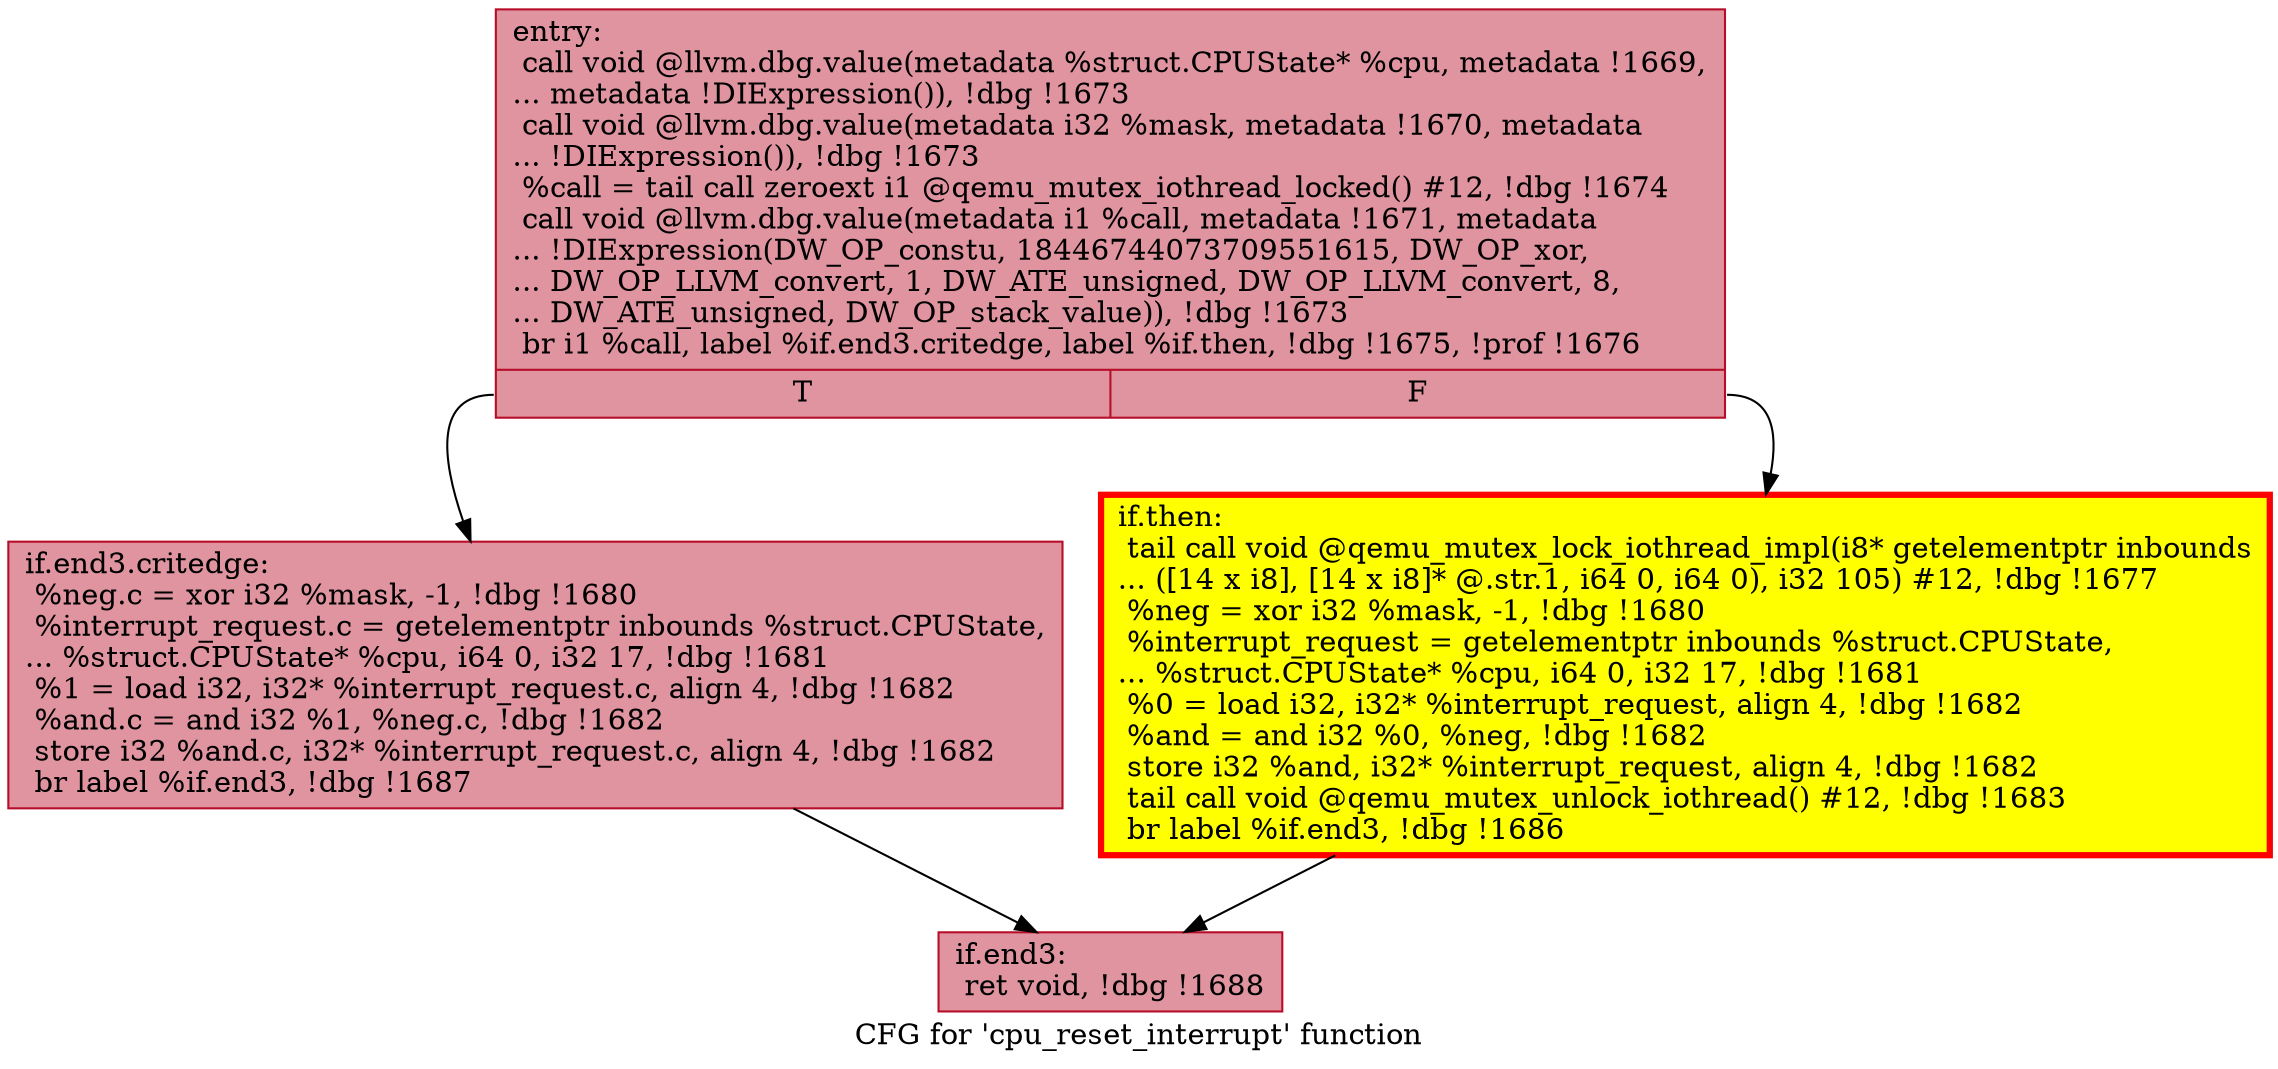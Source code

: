 digraph "CFG for 'cpu_reset_interrupt' function" {
	label="CFG for 'cpu_reset_interrupt' function";

	Node0x55d078a74610 [shape=record,color="#b70d28ff", style=filled, fillcolor="#b70d2870",label="{entry:\l  call void @llvm.dbg.value(metadata %struct.CPUState* %cpu, metadata !1669,\l... metadata !DIExpression()), !dbg !1673\l  call void @llvm.dbg.value(metadata i32 %mask, metadata !1670, metadata\l... !DIExpression()), !dbg !1673\l  %call = tail call zeroext i1 @qemu_mutex_iothread_locked() #12, !dbg !1674\l  call void @llvm.dbg.value(metadata i1 %call, metadata !1671, metadata\l... !DIExpression(DW_OP_constu, 18446744073709551615, DW_OP_xor,\l... DW_OP_LLVM_convert, 1, DW_ATE_unsigned, DW_OP_LLVM_convert, 8,\l... DW_ATE_unsigned, DW_OP_stack_value)), !dbg !1673\l  br i1 %call, label %if.end3.critedge, label %if.then, !dbg !1675, !prof !1676\l|{<s0>T|<s1>F}}"];
	Node0x55d078a74610:s0 -> Node0x55d078a5f700;
	Node0x55d078a74610:s1 -> Node0x55d078a76810;
	Node0x55d078a76810 [shape=record,penwidth=3.0, style="filled", color="red", fillcolor="yellow",label="{if.then:                                          \l  tail call void @qemu_mutex_lock_iothread_impl(i8* getelementptr inbounds\l... ([14 x i8], [14 x i8]* @.str.1, i64 0, i64 0), i32 105) #12, !dbg !1677\l  %neg = xor i32 %mask, -1, !dbg !1680\l  %interrupt_request = getelementptr inbounds %struct.CPUState,\l... %struct.CPUState* %cpu, i64 0, i32 17, !dbg !1681\l  %0 = load i32, i32* %interrupt_request, align 4, !dbg !1682\l  %and = and i32 %0, %neg, !dbg !1682\l  store i32 %and, i32* %interrupt_request, align 4, !dbg !1682\l  tail call void @qemu_mutex_unlock_iothread() #12, !dbg !1683\l  br label %if.end3, !dbg !1686\l}"];
	Node0x55d078a76810 -> Node0x55d078a77d80;
	Node0x55d078a5f700 [shape=record,color="#b70d28ff", style=filled, fillcolor="#b70d2870",label="{if.end3.critedge:                                 \l  %neg.c = xor i32 %mask, -1, !dbg !1680\l  %interrupt_request.c = getelementptr inbounds %struct.CPUState,\l... %struct.CPUState* %cpu, i64 0, i32 17, !dbg !1681\l  %1 = load i32, i32* %interrupt_request.c, align 4, !dbg !1682\l  %and.c = and i32 %1, %neg.c, !dbg !1682\l  store i32 %and.c, i32* %interrupt_request.c, align 4, !dbg !1682\l  br label %if.end3, !dbg !1687\l}"];
	Node0x55d078a5f700 -> Node0x55d078a77d80;
	Node0x55d078a77d80 [shape=record,color="#b70d28ff", style=filled, fillcolor="#b70d2870",label="{if.end3:                                          \l  ret void, !dbg !1688\l}"];
}
